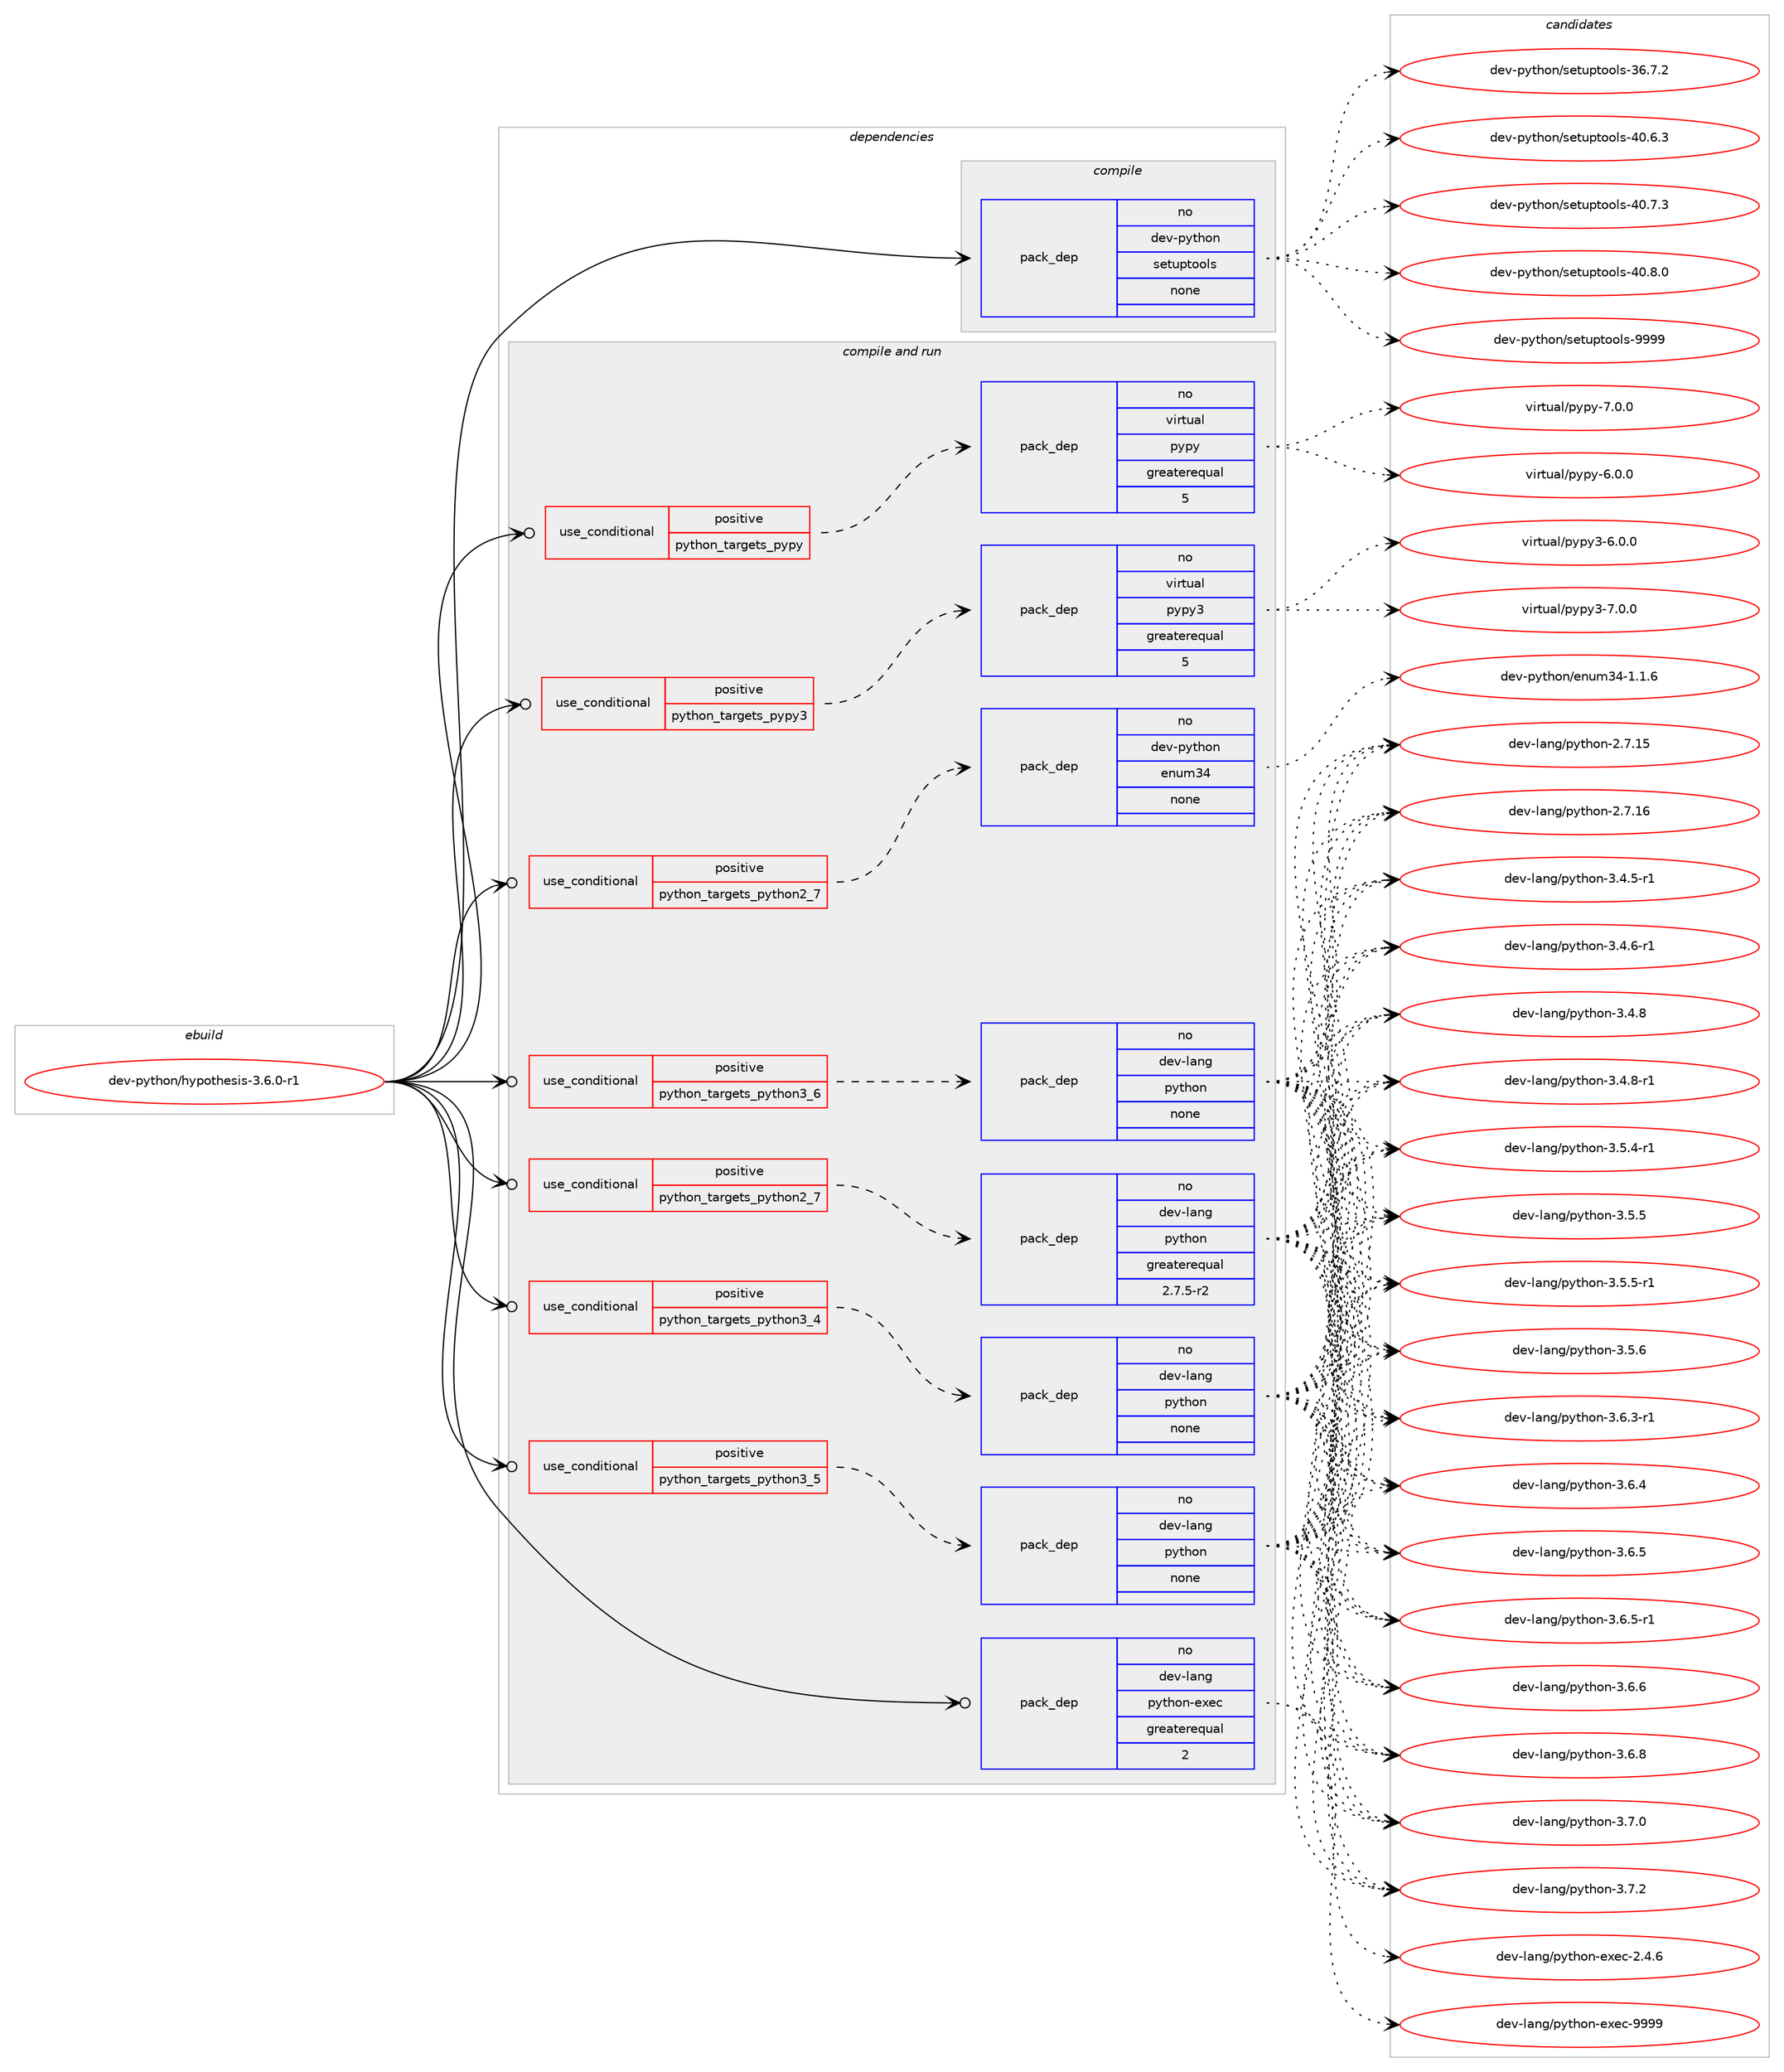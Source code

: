 digraph prolog {

# *************
# Graph options
# *************

newrank=true;
concentrate=true;
compound=true;
graph [rankdir=LR,fontname=Helvetica,fontsize=10,ranksep=1.5];#, ranksep=2.5, nodesep=0.2];
edge  [arrowhead=vee];
node  [fontname=Helvetica,fontsize=10];

# **********
# The ebuild
# **********

subgraph cluster_leftcol {
color=gray;
rank=same;
label=<<i>ebuild</i>>;
id [label="dev-python/hypothesis-3.6.0-r1", color=red, width=4, href="../dev-python/hypothesis-3.6.0-r1.svg"];
}

# ****************
# The dependencies
# ****************

subgraph cluster_midcol {
color=gray;
label=<<i>dependencies</i>>;
subgraph cluster_compile {
fillcolor="#eeeeee";
style=filled;
label=<<i>compile</i>>;
subgraph pack1014447 {
dependency1413299 [label=<<TABLE BORDER="0" CELLBORDER="1" CELLSPACING="0" CELLPADDING="4" WIDTH="220"><TR><TD ROWSPAN="6" CELLPADDING="30">pack_dep</TD></TR><TR><TD WIDTH="110">no</TD></TR><TR><TD>dev-python</TD></TR><TR><TD>setuptools</TD></TR><TR><TD>none</TD></TR><TR><TD></TD></TR></TABLE>>, shape=none, color=blue];
}
id:e -> dependency1413299:w [weight=20,style="solid",arrowhead="vee"];
}
subgraph cluster_compileandrun {
fillcolor="#eeeeee";
style=filled;
label=<<i>compile and run</i>>;
subgraph cond375583 {
dependency1413300 [label=<<TABLE BORDER="0" CELLBORDER="1" CELLSPACING="0" CELLPADDING="4"><TR><TD ROWSPAN="3" CELLPADDING="10">use_conditional</TD></TR><TR><TD>positive</TD></TR><TR><TD>python_targets_pypy</TD></TR></TABLE>>, shape=none, color=red];
subgraph pack1014448 {
dependency1413301 [label=<<TABLE BORDER="0" CELLBORDER="1" CELLSPACING="0" CELLPADDING="4" WIDTH="220"><TR><TD ROWSPAN="6" CELLPADDING="30">pack_dep</TD></TR><TR><TD WIDTH="110">no</TD></TR><TR><TD>virtual</TD></TR><TR><TD>pypy</TD></TR><TR><TD>greaterequal</TD></TR><TR><TD>5</TD></TR></TABLE>>, shape=none, color=blue];
}
dependency1413300:e -> dependency1413301:w [weight=20,style="dashed",arrowhead="vee"];
}
id:e -> dependency1413300:w [weight=20,style="solid",arrowhead="odotvee"];
subgraph cond375584 {
dependency1413302 [label=<<TABLE BORDER="0" CELLBORDER="1" CELLSPACING="0" CELLPADDING="4"><TR><TD ROWSPAN="3" CELLPADDING="10">use_conditional</TD></TR><TR><TD>positive</TD></TR><TR><TD>python_targets_pypy3</TD></TR></TABLE>>, shape=none, color=red];
subgraph pack1014449 {
dependency1413303 [label=<<TABLE BORDER="0" CELLBORDER="1" CELLSPACING="0" CELLPADDING="4" WIDTH="220"><TR><TD ROWSPAN="6" CELLPADDING="30">pack_dep</TD></TR><TR><TD WIDTH="110">no</TD></TR><TR><TD>virtual</TD></TR><TR><TD>pypy3</TD></TR><TR><TD>greaterequal</TD></TR><TR><TD>5</TD></TR></TABLE>>, shape=none, color=blue];
}
dependency1413302:e -> dependency1413303:w [weight=20,style="dashed",arrowhead="vee"];
}
id:e -> dependency1413302:w [weight=20,style="solid",arrowhead="odotvee"];
subgraph cond375585 {
dependency1413304 [label=<<TABLE BORDER="0" CELLBORDER="1" CELLSPACING="0" CELLPADDING="4"><TR><TD ROWSPAN="3" CELLPADDING="10">use_conditional</TD></TR><TR><TD>positive</TD></TR><TR><TD>python_targets_python2_7</TD></TR></TABLE>>, shape=none, color=red];
subgraph pack1014450 {
dependency1413305 [label=<<TABLE BORDER="0" CELLBORDER="1" CELLSPACING="0" CELLPADDING="4" WIDTH="220"><TR><TD ROWSPAN="6" CELLPADDING="30">pack_dep</TD></TR><TR><TD WIDTH="110">no</TD></TR><TR><TD>dev-lang</TD></TR><TR><TD>python</TD></TR><TR><TD>greaterequal</TD></TR><TR><TD>2.7.5-r2</TD></TR></TABLE>>, shape=none, color=blue];
}
dependency1413304:e -> dependency1413305:w [weight=20,style="dashed",arrowhead="vee"];
}
id:e -> dependency1413304:w [weight=20,style="solid",arrowhead="odotvee"];
subgraph cond375586 {
dependency1413306 [label=<<TABLE BORDER="0" CELLBORDER="1" CELLSPACING="0" CELLPADDING="4"><TR><TD ROWSPAN="3" CELLPADDING="10">use_conditional</TD></TR><TR><TD>positive</TD></TR><TR><TD>python_targets_python2_7</TD></TR></TABLE>>, shape=none, color=red];
subgraph pack1014451 {
dependency1413307 [label=<<TABLE BORDER="0" CELLBORDER="1" CELLSPACING="0" CELLPADDING="4" WIDTH="220"><TR><TD ROWSPAN="6" CELLPADDING="30">pack_dep</TD></TR><TR><TD WIDTH="110">no</TD></TR><TR><TD>dev-python</TD></TR><TR><TD>enum34</TD></TR><TR><TD>none</TD></TR><TR><TD></TD></TR></TABLE>>, shape=none, color=blue];
}
dependency1413306:e -> dependency1413307:w [weight=20,style="dashed",arrowhead="vee"];
}
id:e -> dependency1413306:w [weight=20,style="solid",arrowhead="odotvee"];
subgraph cond375587 {
dependency1413308 [label=<<TABLE BORDER="0" CELLBORDER="1" CELLSPACING="0" CELLPADDING="4"><TR><TD ROWSPAN="3" CELLPADDING="10">use_conditional</TD></TR><TR><TD>positive</TD></TR><TR><TD>python_targets_python3_4</TD></TR></TABLE>>, shape=none, color=red];
subgraph pack1014452 {
dependency1413309 [label=<<TABLE BORDER="0" CELLBORDER="1" CELLSPACING="0" CELLPADDING="4" WIDTH="220"><TR><TD ROWSPAN="6" CELLPADDING="30">pack_dep</TD></TR><TR><TD WIDTH="110">no</TD></TR><TR><TD>dev-lang</TD></TR><TR><TD>python</TD></TR><TR><TD>none</TD></TR><TR><TD></TD></TR></TABLE>>, shape=none, color=blue];
}
dependency1413308:e -> dependency1413309:w [weight=20,style="dashed",arrowhead="vee"];
}
id:e -> dependency1413308:w [weight=20,style="solid",arrowhead="odotvee"];
subgraph cond375588 {
dependency1413310 [label=<<TABLE BORDER="0" CELLBORDER="1" CELLSPACING="0" CELLPADDING="4"><TR><TD ROWSPAN="3" CELLPADDING="10">use_conditional</TD></TR><TR><TD>positive</TD></TR><TR><TD>python_targets_python3_5</TD></TR></TABLE>>, shape=none, color=red];
subgraph pack1014453 {
dependency1413311 [label=<<TABLE BORDER="0" CELLBORDER="1" CELLSPACING="0" CELLPADDING="4" WIDTH="220"><TR><TD ROWSPAN="6" CELLPADDING="30">pack_dep</TD></TR><TR><TD WIDTH="110">no</TD></TR><TR><TD>dev-lang</TD></TR><TR><TD>python</TD></TR><TR><TD>none</TD></TR><TR><TD></TD></TR></TABLE>>, shape=none, color=blue];
}
dependency1413310:e -> dependency1413311:w [weight=20,style="dashed",arrowhead="vee"];
}
id:e -> dependency1413310:w [weight=20,style="solid",arrowhead="odotvee"];
subgraph cond375589 {
dependency1413312 [label=<<TABLE BORDER="0" CELLBORDER="1" CELLSPACING="0" CELLPADDING="4"><TR><TD ROWSPAN="3" CELLPADDING="10">use_conditional</TD></TR><TR><TD>positive</TD></TR><TR><TD>python_targets_python3_6</TD></TR></TABLE>>, shape=none, color=red];
subgraph pack1014454 {
dependency1413313 [label=<<TABLE BORDER="0" CELLBORDER="1" CELLSPACING="0" CELLPADDING="4" WIDTH="220"><TR><TD ROWSPAN="6" CELLPADDING="30">pack_dep</TD></TR><TR><TD WIDTH="110">no</TD></TR><TR><TD>dev-lang</TD></TR><TR><TD>python</TD></TR><TR><TD>none</TD></TR><TR><TD></TD></TR></TABLE>>, shape=none, color=blue];
}
dependency1413312:e -> dependency1413313:w [weight=20,style="dashed",arrowhead="vee"];
}
id:e -> dependency1413312:w [weight=20,style="solid",arrowhead="odotvee"];
subgraph pack1014455 {
dependency1413314 [label=<<TABLE BORDER="0" CELLBORDER="1" CELLSPACING="0" CELLPADDING="4" WIDTH="220"><TR><TD ROWSPAN="6" CELLPADDING="30">pack_dep</TD></TR><TR><TD WIDTH="110">no</TD></TR><TR><TD>dev-lang</TD></TR><TR><TD>python-exec</TD></TR><TR><TD>greaterequal</TD></TR><TR><TD>2</TD></TR></TABLE>>, shape=none, color=blue];
}
id:e -> dependency1413314:w [weight=20,style="solid",arrowhead="odotvee"];
}
subgraph cluster_run {
fillcolor="#eeeeee";
style=filled;
label=<<i>run</i>>;
}
}

# **************
# The candidates
# **************

subgraph cluster_choices {
rank=same;
color=gray;
label=<<i>candidates</i>>;

subgraph choice1014447 {
color=black;
nodesep=1;
choice100101118451121211161041111104711510111611711211611111110811545515446554650 [label="dev-python/setuptools-36.7.2", color=red, width=4,href="../dev-python/setuptools-36.7.2.svg"];
choice100101118451121211161041111104711510111611711211611111110811545524846544651 [label="dev-python/setuptools-40.6.3", color=red, width=4,href="../dev-python/setuptools-40.6.3.svg"];
choice100101118451121211161041111104711510111611711211611111110811545524846554651 [label="dev-python/setuptools-40.7.3", color=red, width=4,href="../dev-python/setuptools-40.7.3.svg"];
choice100101118451121211161041111104711510111611711211611111110811545524846564648 [label="dev-python/setuptools-40.8.0", color=red, width=4,href="../dev-python/setuptools-40.8.0.svg"];
choice10010111845112121116104111110471151011161171121161111111081154557575757 [label="dev-python/setuptools-9999", color=red, width=4,href="../dev-python/setuptools-9999.svg"];
dependency1413299:e -> choice100101118451121211161041111104711510111611711211611111110811545515446554650:w [style=dotted,weight="100"];
dependency1413299:e -> choice100101118451121211161041111104711510111611711211611111110811545524846544651:w [style=dotted,weight="100"];
dependency1413299:e -> choice100101118451121211161041111104711510111611711211611111110811545524846554651:w [style=dotted,weight="100"];
dependency1413299:e -> choice100101118451121211161041111104711510111611711211611111110811545524846564648:w [style=dotted,weight="100"];
dependency1413299:e -> choice10010111845112121116104111110471151011161171121161111111081154557575757:w [style=dotted,weight="100"];
}
subgraph choice1014448 {
color=black;
nodesep=1;
choice1181051141161179710847112121112121455446484648 [label="virtual/pypy-6.0.0", color=red, width=4,href="../virtual/pypy-6.0.0.svg"];
choice1181051141161179710847112121112121455546484648 [label="virtual/pypy-7.0.0", color=red, width=4,href="../virtual/pypy-7.0.0.svg"];
dependency1413301:e -> choice1181051141161179710847112121112121455446484648:w [style=dotted,weight="100"];
dependency1413301:e -> choice1181051141161179710847112121112121455546484648:w [style=dotted,weight="100"];
}
subgraph choice1014449 {
color=black;
nodesep=1;
choice118105114116117971084711212111212151455446484648 [label="virtual/pypy3-6.0.0", color=red, width=4,href="../virtual/pypy3-6.0.0.svg"];
choice118105114116117971084711212111212151455546484648 [label="virtual/pypy3-7.0.0", color=red, width=4,href="../virtual/pypy3-7.0.0.svg"];
dependency1413303:e -> choice118105114116117971084711212111212151455446484648:w [style=dotted,weight="100"];
dependency1413303:e -> choice118105114116117971084711212111212151455546484648:w [style=dotted,weight="100"];
}
subgraph choice1014450 {
color=black;
nodesep=1;
choice10010111845108971101034711212111610411111045504655464953 [label="dev-lang/python-2.7.15", color=red, width=4,href="../dev-lang/python-2.7.15.svg"];
choice10010111845108971101034711212111610411111045504655464954 [label="dev-lang/python-2.7.16", color=red, width=4,href="../dev-lang/python-2.7.16.svg"];
choice1001011184510897110103471121211161041111104551465246534511449 [label="dev-lang/python-3.4.5-r1", color=red, width=4,href="../dev-lang/python-3.4.5-r1.svg"];
choice1001011184510897110103471121211161041111104551465246544511449 [label="dev-lang/python-3.4.6-r1", color=red, width=4,href="../dev-lang/python-3.4.6-r1.svg"];
choice100101118451089711010347112121116104111110455146524656 [label="dev-lang/python-3.4.8", color=red, width=4,href="../dev-lang/python-3.4.8.svg"];
choice1001011184510897110103471121211161041111104551465246564511449 [label="dev-lang/python-3.4.8-r1", color=red, width=4,href="../dev-lang/python-3.4.8-r1.svg"];
choice1001011184510897110103471121211161041111104551465346524511449 [label="dev-lang/python-3.5.4-r1", color=red, width=4,href="../dev-lang/python-3.5.4-r1.svg"];
choice100101118451089711010347112121116104111110455146534653 [label="dev-lang/python-3.5.5", color=red, width=4,href="../dev-lang/python-3.5.5.svg"];
choice1001011184510897110103471121211161041111104551465346534511449 [label="dev-lang/python-3.5.5-r1", color=red, width=4,href="../dev-lang/python-3.5.5-r1.svg"];
choice100101118451089711010347112121116104111110455146534654 [label="dev-lang/python-3.5.6", color=red, width=4,href="../dev-lang/python-3.5.6.svg"];
choice1001011184510897110103471121211161041111104551465446514511449 [label="dev-lang/python-3.6.3-r1", color=red, width=4,href="../dev-lang/python-3.6.3-r1.svg"];
choice100101118451089711010347112121116104111110455146544652 [label="dev-lang/python-3.6.4", color=red, width=4,href="../dev-lang/python-3.6.4.svg"];
choice100101118451089711010347112121116104111110455146544653 [label="dev-lang/python-3.6.5", color=red, width=4,href="../dev-lang/python-3.6.5.svg"];
choice1001011184510897110103471121211161041111104551465446534511449 [label="dev-lang/python-3.6.5-r1", color=red, width=4,href="../dev-lang/python-3.6.5-r1.svg"];
choice100101118451089711010347112121116104111110455146544654 [label="dev-lang/python-3.6.6", color=red, width=4,href="../dev-lang/python-3.6.6.svg"];
choice100101118451089711010347112121116104111110455146544656 [label="dev-lang/python-3.6.8", color=red, width=4,href="../dev-lang/python-3.6.8.svg"];
choice100101118451089711010347112121116104111110455146554648 [label="dev-lang/python-3.7.0", color=red, width=4,href="../dev-lang/python-3.7.0.svg"];
choice100101118451089711010347112121116104111110455146554650 [label="dev-lang/python-3.7.2", color=red, width=4,href="../dev-lang/python-3.7.2.svg"];
dependency1413305:e -> choice10010111845108971101034711212111610411111045504655464953:w [style=dotted,weight="100"];
dependency1413305:e -> choice10010111845108971101034711212111610411111045504655464954:w [style=dotted,weight="100"];
dependency1413305:e -> choice1001011184510897110103471121211161041111104551465246534511449:w [style=dotted,weight="100"];
dependency1413305:e -> choice1001011184510897110103471121211161041111104551465246544511449:w [style=dotted,weight="100"];
dependency1413305:e -> choice100101118451089711010347112121116104111110455146524656:w [style=dotted,weight="100"];
dependency1413305:e -> choice1001011184510897110103471121211161041111104551465246564511449:w [style=dotted,weight="100"];
dependency1413305:e -> choice1001011184510897110103471121211161041111104551465346524511449:w [style=dotted,weight="100"];
dependency1413305:e -> choice100101118451089711010347112121116104111110455146534653:w [style=dotted,weight="100"];
dependency1413305:e -> choice1001011184510897110103471121211161041111104551465346534511449:w [style=dotted,weight="100"];
dependency1413305:e -> choice100101118451089711010347112121116104111110455146534654:w [style=dotted,weight="100"];
dependency1413305:e -> choice1001011184510897110103471121211161041111104551465446514511449:w [style=dotted,weight="100"];
dependency1413305:e -> choice100101118451089711010347112121116104111110455146544652:w [style=dotted,weight="100"];
dependency1413305:e -> choice100101118451089711010347112121116104111110455146544653:w [style=dotted,weight="100"];
dependency1413305:e -> choice1001011184510897110103471121211161041111104551465446534511449:w [style=dotted,weight="100"];
dependency1413305:e -> choice100101118451089711010347112121116104111110455146544654:w [style=dotted,weight="100"];
dependency1413305:e -> choice100101118451089711010347112121116104111110455146544656:w [style=dotted,weight="100"];
dependency1413305:e -> choice100101118451089711010347112121116104111110455146554648:w [style=dotted,weight="100"];
dependency1413305:e -> choice100101118451089711010347112121116104111110455146554650:w [style=dotted,weight="100"];
}
subgraph choice1014451 {
color=black;
nodesep=1;
choice10010111845112121116104111110471011101171095152454946494654 [label="dev-python/enum34-1.1.6", color=red, width=4,href="../dev-python/enum34-1.1.6.svg"];
dependency1413307:e -> choice10010111845112121116104111110471011101171095152454946494654:w [style=dotted,weight="100"];
}
subgraph choice1014452 {
color=black;
nodesep=1;
choice10010111845108971101034711212111610411111045504655464953 [label="dev-lang/python-2.7.15", color=red, width=4,href="../dev-lang/python-2.7.15.svg"];
choice10010111845108971101034711212111610411111045504655464954 [label="dev-lang/python-2.7.16", color=red, width=4,href="../dev-lang/python-2.7.16.svg"];
choice1001011184510897110103471121211161041111104551465246534511449 [label="dev-lang/python-3.4.5-r1", color=red, width=4,href="../dev-lang/python-3.4.5-r1.svg"];
choice1001011184510897110103471121211161041111104551465246544511449 [label="dev-lang/python-3.4.6-r1", color=red, width=4,href="../dev-lang/python-3.4.6-r1.svg"];
choice100101118451089711010347112121116104111110455146524656 [label="dev-lang/python-3.4.8", color=red, width=4,href="../dev-lang/python-3.4.8.svg"];
choice1001011184510897110103471121211161041111104551465246564511449 [label="dev-lang/python-3.4.8-r1", color=red, width=4,href="../dev-lang/python-3.4.8-r1.svg"];
choice1001011184510897110103471121211161041111104551465346524511449 [label="dev-lang/python-3.5.4-r1", color=red, width=4,href="../dev-lang/python-3.5.4-r1.svg"];
choice100101118451089711010347112121116104111110455146534653 [label="dev-lang/python-3.5.5", color=red, width=4,href="../dev-lang/python-3.5.5.svg"];
choice1001011184510897110103471121211161041111104551465346534511449 [label="dev-lang/python-3.5.5-r1", color=red, width=4,href="../dev-lang/python-3.5.5-r1.svg"];
choice100101118451089711010347112121116104111110455146534654 [label="dev-lang/python-3.5.6", color=red, width=4,href="../dev-lang/python-3.5.6.svg"];
choice1001011184510897110103471121211161041111104551465446514511449 [label="dev-lang/python-3.6.3-r1", color=red, width=4,href="../dev-lang/python-3.6.3-r1.svg"];
choice100101118451089711010347112121116104111110455146544652 [label="dev-lang/python-3.6.4", color=red, width=4,href="../dev-lang/python-3.6.4.svg"];
choice100101118451089711010347112121116104111110455146544653 [label="dev-lang/python-3.6.5", color=red, width=4,href="../dev-lang/python-3.6.5.svg"];
choice1001011184510897110103471121211161041111104551465446534511449 [label="dev-lang/python-3.6.5-r1", color=red, width=4,href="../dev-lang/python-3.6.5-r1.svg"];
choice100101118451089711010347112121116104111110455146544654 [label="dev-lang/python-3.6.6", color=red, width=4,href="../dev-lang/python-3.6.6.svg"];
choice100101118451089711010347112121116104111110455146544656 [label="dev-lang/python-3.6.8", color=red, width=4,href="../dev-lang/python-3.6.8.svg"];
choice100101118451089711010347112121116104111110455146554648 [label="dev-lang/python-3.7.0", color=red, width=4,href="../dev-lang/python-3.7.0.svg"];
choice100101118451089711010347112121116104111110455146554650 [label="dev-lang/python-3.7.2", color=red, width=4,href="../dev-lang/python-3.7.2.svg"];
dependency1413309:e -> choice10010111845108971101034711212111610411111045504655464953:w [style=dotted,weight="100"];
dependency1413309:e -> choice10010111845108971101034711212111610411111045504655464954:w [style=dotted,weight="100"];
dependency1413309:e -> choice1001011184510897110103471121211161041111104551465246534511449:w [style=dotted,weight="100"];
dependency1413309:e -> choice1001011184510897110103471121211161041111104551465246544511449:w [style=dotted,weight="100"];
dependency1413309:e -> choice100101118451089711010347112121116104111110455146524656:w [style=dotted,weight="100"];
dependency1413309:e -> choice1001011184510897110103471121211161041111104551465246564511449:w [style=dotted,weight="100"];
dependency1413309:e -> choice1001011184510897110103471121211161041111104551465346524511449:w [style=dotted,weight="100"];
dependency1413309:e -> choice100101118451089711010347112121116104111110455146534653:w [style=dotted,weight="100"];
dependency1413309:e -> choice1001011184510897110103471121211161041111104551465346534511449:w [style=dotted,weight="100"];
dependency1413309:e -> choice100101118451089711010347112121116104111110455146534654:w [style=dotted,weight="100"];
dependency1413309:e -> choice1001011184510897110103471121211161041111104551465446514511449:w [style=dotted,weight="100"];
dependency1413309:e -> choice100101118451089711010347112121116104111110455146544652:w [style=dotted,weight="100"];
dependency1413309:e -> choice100101118451089711010347112121116104111110455146544653:w [style=dotted,weight="100"];
dependency1413309:e -> choice1001011184510897110103471121211161041111104551465446534511449:w [style=dotted,weight="100"];
dependency1413309:e -> choice100101118451089711010347112121116104111110455146544654:w [style=dotted,weight="100"];
dependency1413309:e -> choice100101118451089711010347112121116104111110455146544656:w [style=dotted,weight="100"];
dependency1413309:e -> choice100101118451089711010347112121116104111110455146554648:w [style=dotted,weight="100"];
dependency1413309:e -> choice100101118451089711010347112121116104111110455146554650:w [style=dotted,weight="100"];
}
subgraph choice1014453 {
color=black;
nodesep=1;
choice10010111845108971101034711212111610411111045504655464953 [label="dev-lang/python-2.7.15", color=red, width=4,href="../dev-lang/python-2.7.15.svg"];
choice10010111845108971101034711212111610411111045504655464954 [label="dev-lang/python-2.7.16", color=red, width=4,href="../dev-lang/python-2.7.16.svg"];
choice1001011184510897110103471121211161041111104551465246534511449 [label="dev-lang/python-3.4.5-r1", color=red, width=4,href="../dev-lang/python-3.4.5-r1.svg"];
choice1001011184510897110103471121211161041111104551465246544511449 [label="dev-lang/python-3.4.6-r1", color=red, width=4,href="../dev-lang/python-3.4.6-r1.svg"];
choice100101118451089711010347112121116104111110455146524656 [label="dev-lang/python-3.4.8", color=red, width=4,href="../dev-lang/python-3.4.8.svg"];
choice1001011184510897110103471121211161041111104551465246564511449 [label="dev-lang/python-3.4.8-r1", color=red, width=4,href="../dev-lang/python-3.4.8-r1.svg"];
choice1001011184510897110103471121211161041111104551465346524511449 [label="dev-lang/python-3.5.4-r1", color=red, width=4,href="../dev-lang/python-3.5.4-r1.svg"];
choice100101118451089711010347112121116104111110455146534653 [label="dev-lang/python-3.5.5", color=red, width=4,href="../dev-lang/python-3.5.5.svg"];
choice1001011184510897110103471121211161041111104551465346534511449 [label="dev-lang/python-3.5.5-r1", color=red, width=4,href="../dev-lang/python-3.5.5-r1.svg"];
choice100101118451089711010347112121116104111110455146534654 [label="dev-lang/python-3.5.6", color=red, width=4,href="../dev-lang/python-3.5.6.svg"];
choice1001011184510897110103471121211161041111104551465446514511449 [label="dev-lang/python-3.6.3-r1", color=red, width=4,href="../dev-lang/python-3.6.3-r1.svg"];
choice100101118451089711010347112121116104111110455146544652 [label="dev-lang/python-3.6.4", color=red, width=4,href="../dev-lang/python-3.6.4.svg"];
choice100101118451089711010347112121116104111110455146544653 [label="dev-lang/python-3.6.5", color=red, width=4,href="../dev-lang/python-3.6.5.svg"];
choice1001011184510897110103471121211161041111104551465446534511449 [label="dev-lang/python-3.6.5-r1", color=red, width=4,href="../dev-lang/python-3.6.5-r1.svg"];
choice100101118451089711010347112121116104111110455146544654 [label="dev-lang/python-3.6.6", color=red, width=4,href="../dev-lang/python-3.6.6.svg"];
choice100101118451089711010347112121116104111110455146544656 [label="dev-lang/python-3.6.8", color=red, width=4,href="../dev-lang/python-3.6.8.svg"];
choice100101118451089711010347112121116104111110455146554648 [label="dev-lang/python-3.7.0", color=red, width=4,href="../dev-lang/python-3.7.0.svg"];
choice100101118451089711010347112121116104111110455146554650 [label="dev-lang/python-3.7.2", color=red, width=4,href="../dev-lang/python-3.7.2.svg"];
dependency1413311:e -> choice10010111845108971101034711212111610411111045504655464953:w [style=dotted,weight="100"];
dependency1413311:e -> choice10010111845108971101034711212111610411111045504655464954:w [style=dotted,weight="100"];
dependency1413311:e -> choice1001011184510897110103471121211161041111104551465246534511449:w [style=dotted,weight="100"];
dependency1413311:e -> choice1001011184510897110103471121211161041111104551465246544511449:w [style=dotted,weight="100"];
dependency1413311:e -> choice100101118451089711010347112121116104111110455146524656:w [style=dotted,weight="100"];
dependency1413311:e -> choice1001011184510897110103471121211161041111104551465246564511449:w [style=dotted,weight="100"];
dependency1413311:e -> choice1001011184510897110103471121211161041111104551465346524511449:w [style=dotted,weight="100"];
dependency1413311:e -> choice100101118451089711010347112121116104111110455146534653:w [style=dotted,weight="100"];
dependency1413311:e -> choice1001011184510897110103471121211161041111104551465346534511449:w [style=dotted,weight="100"];
dependency1413311:e -> choice100101118451089711010347112121116104111110455146534654:w [style=dotted,weight="100"];
dependency1413311:e -> choice1001011184510897110103471121211161041111104551465446514511449:w [style=dotted,weight="100"];
dependency1413311:e -> choice100101118451089711010347112121116104111110455146544652:w [style=dotted,weight="100"];
dependency1413311:e -> choice100101118451089711010347112121116104111110455146544653:w [style=dotted,weight="100"];
dependency1413311:e -> choice1001011184510897110103471121211161041111104551465446534511449:w [style=dotted,weight="100"];
dependency1413311:e -> choice100101118451089711010347112121116104111110455146544654:w [style=dotted,weight="100"];
dependency1413311:e -> choice100101118451089711010347112121116104111110455146544656:w [style=dotted,weight="100"];
dependency1413311:e -> choice100101118451089711010347112121116104111110455146554648:w [style=dotted,weight="100"];
dependency1413311:e -> choice100101118451089711010347112121116104111110455146554650:w [style=dotted,weight="100"];
}
subgraph choice1014454 {
color=black;
nodesep=1;
choice10010111845108971101034711212111610411111045504655464953 [label="dev-lang/python-2.7.15", color=red, width=4,href="../dev-lang/python-2.7.15.svg"];
choice10010111845108971101034711212111610411111045504655464954 [label="dev-lang/python-2.7.16", color=red, width=4,href="../dev-lang/python-2.7.16.svg"];
choice1001011184510897110103471121211161041111104551465246534511449 [label="dev-lang/python-3.4.5-r1", color=red, width=4,href="../dev-lang/python-3.4.5-r1.svg"];
choice1001011184510897110103471121211161041111104551465246544511449 [label="dev-lang/python-3.4.6-r1", color=red, width=4,href="../dev-lang/python-3.4.6-r1.svg"];
choice100101118451089711010347112121116104111110455146524656 [label="dev-lang/python-3.4.8", color=red, width=4,href="../dev-lang/python-3.4.8.svg"];
choice1001011184510897110103471121211161041111104551465246564511449 [label="dev-lang/python-3.4.8-r1", color=red, width=4,href="../dev-lang/python-3.4.8-r1.svg"];
choice1001011184510897110103471121211161041111104551465346524511449 [label="dev-lang/python-3.5.4-r1", color=red, width=4,href="../dev-lang/python-3.5.4-r1.svg"];
choice100101118451089711010347112121116104111110455146534653 [label="dev-lang/python-3.5.5", color=red, width=4,href="../dev-lang/python-3.5.5.svg"];
choice1001011184510897110103471121211161041111104551465346534511449 [label="dev-lang/python-3.5.5-r1", color=red, width=4,href="../dev-lang/python-3.5.5-r1.svg"];
choice100101118451089711010347112121116104111110455146534654 [label="dev-lang/python-3.5.6", color=red, width=4,href="../dev-lang/python-3.5.6.svg"];
choice1001011184510897110103471121211161041111104551465446514511449 [label="dev-lang/python-3.6.3-r1", color=red, width=4,href="../dev-lang/python-3.6.3-r1.svg"];
choice100101118451089711010347112121116104111110455146544652 [label="dev-lang/python-3.6.4", color=red, width=4,href="../dev-lang/python-3.6.4.svg"];
choice100101118451089711010347112121116104111110455146544653 [label="dev-lang/python-3.6.5", color=red, width=4,href="../dev-lang/python-3.6.5.svg"];
choice1001011184510897110103471121211161041111104551465446534511449 [label="dev-lang/python-3.6.5-r1", color=red, width=4,href="../dev-lang/python-3.6.5-r1.svg"];
choice100101118451089711010347112121116104111110455146544654 [label="dev-lang/python-3.6.6", color=red, width=4,href="../dev-lang/python-3.6.6.svg"];
choice100101118451089711010347112121116104111110455146544656 [label="dev-lang/python-3.6.8", color=red, width=4,href="../dev-lang/python-3.6.8.svg"];
choice100101118451089711010347112121116104111110455146554648 [label="dev-lang/python-3.7.0", color=red, width=4,href="../dev-lang/python-3.7.0.svg"];
choice100101118451089711010347112121116104111110455146554650 [label="dev-lang/python-3.7.2", color=red, width=4,href="../dev-lang/python-3.7.2.svg"];
dependency1413313:e -> choice10010111845108971101034711212111610411111045504655464953:w [style=dotted,weight="100"];
dependency1413313:e -> choice10010111845108971101034711212111610411111045504655464954:w [style=dotted,weight="100"];
dependency1413313:e -> choice1001011184510897110103471121211161041111104551465246534511449:w [style=dotted,weight="100"];
dependency1413313:e -> choice1001011184510897110103471121211161041111104551465246544511449:w [style=dotted,weight="100"];
dependency1413313:e -> choice100101118451089711010347112121116104111110455146524656:w [style=dotted,weight="100"];
dependency1413313:e -> choice1001011184510897110103471121211161041111104551465246564511449:w [style=dotted,weight="100"];
dependency1413313:e -> choice1001011184510897110103471121211161041111104551465346524511449:w [style=dotted,weight="100"];
dependency1413313:e -> choice100101118451089711010347112121116104111110455146534653:w [style=dotted,weight="100"];
dependency1413313:e -> choice1001011184510897110103471121211161041111104551465346534511449:w [style=dotted,weight="100"];
dependency1413313:e -> choice100101118451089711010347112121116104111110455146534654:w [style=dotted,weight="100"];
dependency1413313:e -> choice1001011184510897110103471121211161041111104551465446514511449:w [style=dotted,weight="100"];
dependency1413313:e -> choice100101118451089711010347112121116104111110455146544652:w [style=dotted,weight="100"];
dependency1413313:e -> choice100101118451089711010347112121116104111110455146544653:w [style=dotted,weight="100"];
dependency1413313:e -> choice1001011184510897110103471121211161041111104551465446534511449:w [style=dotted,weight="100"];
dependency1413313:e -> choice100101118451089711010347112121116104111110455146544654:w [style=dotted,weight="100"];
dependency1413313:e -> choice100101118451089711010347112121116104111110455146544656:w [style=dotted,weight="100"];
dependency1413313:e -> choice100101118451089711010347112121116104111110455146554648:w [style=dotted,weight="100"];
dependency1413313:e -> choice100101118451089711010347112121116104111110455146554650:w [style=dotted,weight="100"];
}
subgraph choice1014455 {
color=black;
nodesep=1;
choice1001011184510897110103471121211161041111104510112010199455046524654 [label="dev-lang/python-exec-2.4.6", color=red, width=4,href="../dev-lang/python-exec-2.4.6.svg"];
choice10010111845108971101034711212111610411111045101120101994557575757 [label="dev-lang/python-exec-9999", color=red, width=4,href="../dev-lang/python-exec-9999.svg"];
dependency1413314:e -> choice1001011184510897110103471121211161041111104510112010199455046524654:w [style=dotted,weight="100"];
dependency1413314:e -> choice10010111845108971101034711212111610411111045101120101994557575757:w [style=dotted,weight="100"];
}
}

}
